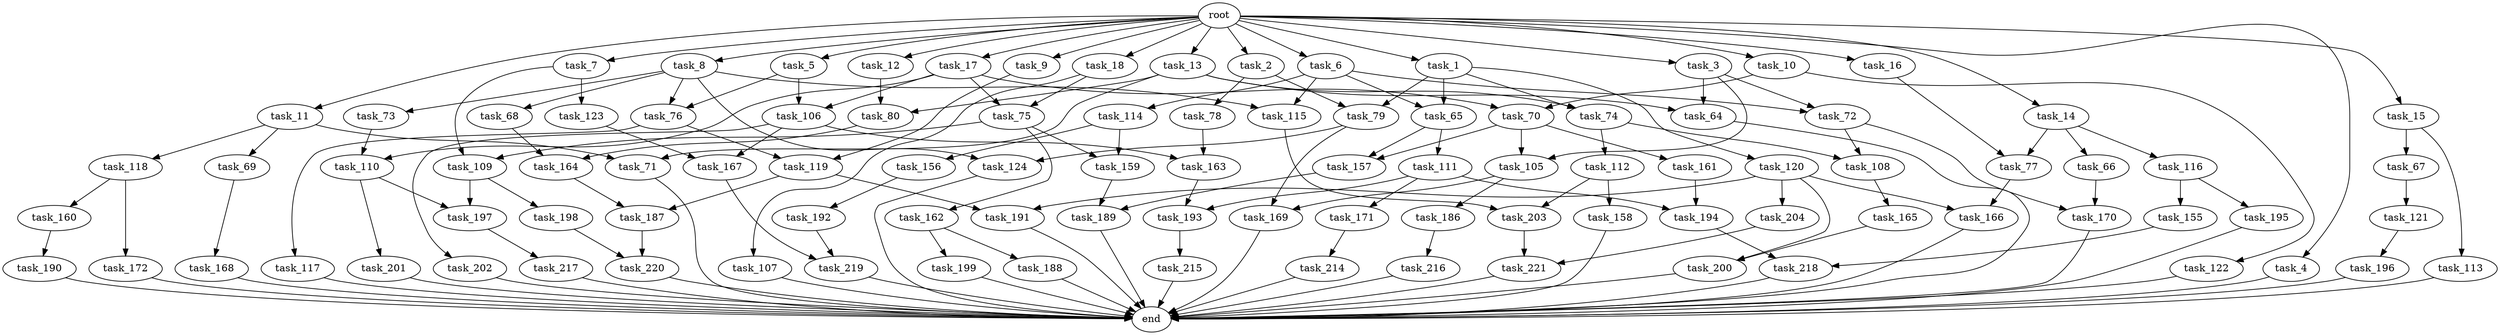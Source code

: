 digraph G {
  task_67 [size="21474836480.000000"];
  task_193 [size="55834574848.000000"];
  task_12 [size="102.400000"];
  task_201 [size="13743895347.200001"];
  task_5 [size="102.400000"];
  task_217 [size="30923764531.200001"];
  task_196 [size="13743895347.200001"];
  task_164 [size="63565515980.800003"];
  task_203 [size="38654705664.000000"];
  task_17 [size="102.400000"];
  task_2 [size="102.400000"];
  task_121 [size="7730941132.800000"];
  task_216 [size="13743895347.200001"];
  task_168 [size="21474836480.000000"];
  task_161 [size="69578470195.199997"];
  task_166 [size="83322365542.400009"];
  task_169 [size="91053306675.200012"];
  task_79 [size="52398601011.200005"];
  task_198 [size="54975581388.800003"];
  task_77 [size="34359738368.000000"];
  task_163 [size="24910810316.800003"];
  task_11 [size="102.400000"];
  task_71 [size="21474836480.000000"];
  task_167 [size="89335319756.800003"];
  task_165 [size="30923764531.200001"];
  task_191 [size="35218731827.200005"];
  task_64 [size="83322365542.400009"];
  task_156 [size="69578470195.199997"];
  task_76 [size="155477816115.200012"];
  root [size="0.000000"];
  task_72 [size="139156940390.399994"];
  task_69 [size="7730941132.800000"];
  task_119 [size="84181359001.600006"];
  task_74 [size="35218731827.200005"];
  end [size="0.000000"];
  task_190 [size="42090679500.800003"];
  task_114 [size="69578470195.199997"];
  task_8 [size="102.400000"];
  task_155 [size="3435973836.800000"];
  task_18 [size="102.400000"];
  task_215 [size="85899345920.000000"];
  task_109 [size="73014444032.000000"];
  task_122 [size="30923764531.200001"];
  task_194 [size="45526653337.600006"];
  task_105 [size="139156940390.399994"];
  task_160 [size="85899345920.000000"];
  task_66 [size="3435973836.800000"];
  task_186 [size="69578470195.199997"];
  task_214 [size="85899345920.000000"];
  task_188 [size="30923764531.200001"];
  task_116 [size="3435973836.800000"];
  task_199 [size="30923764531.200001"];
  task_1 [size="102.400000"];
  task_3 [size="102.400000"];
  task_200 [size="17179869184.000000"];
  task_157 [size="83322365542.400009"];
  task_220 [size="62706522521.600006"];
  task_189 [size="111669149696.000000"];
  task_75 [size="116823110451.200012"];
  task_9 [size="102.400000"];
  task_187 [size="29205777612.800003"];
  task_4 [size="102.400000"];
  task_111 [size="13743895347.200001"];
  task_123 [size="30923764531.200001"];
  task_117 [size="42090679500.800003"];
  task_16 [size="102.400000"];
  task_68 [size="85899345920.000000"];
  task_7 [size="102.400000"];
  task_159 [size="111669149696.000000"];
  task_6 [size="102.400000"];
  task_221 [size="111669149696.000000"];
  task_170 [size="35218731827.200005"];
  task_192 [size="54975581388.800003"];
  task_112 [size="30923764531.200001"];
  task_65 [size="91053306675.200012"];
  task_115 [size="155477816115.200012"];
  task_158 [size="7730941132.800000"];
  task_202 [size="3435973836.800000"];
  task_118 [size="7730941132.800000"];
  task_80 [size="17179869184.000000"];
  task_204 [size="13743895347.200001"];
  task_124 [size="107374182400.000000"];
  task_73 [size="85899345920.000000"];
  task_162 [size="42090679500.800003"];
  task_13 [size="102.400000"];
  task_15 [size="102.400000"];
  task_120 [size="21474836480.000000"];
  task_113 [size="21474836480.000000"];
  task_195 [size="3435973836.800000"];
  task_171 [size="42090679500.800003"];
  task_70 [size="61847529062.400002"];
  task_197 [size="68719476736.000000"];
  task_218 [size="27487790694.400002"];
  task_219 [size="111669149696.000000"];
  task_78 [size="30923764531.200001"];
  task_10 [size="102.400000"];
  task_14 [size="102.400000"];
  task_110 [size="34359738368.000000"];
  task_108 [size="44667659878.400002"];
  task_106 [size="100502234726.400009"];
  task_107 [size="85899345920.000000"];
  task_172 [size="85899345920.000000"];

  task_67 -> task_121 [size="75497472.000000"];
  task_193 -> task_215 [size="838860800.000000"];
  task_12 -> task_80 [size="33554432.000000"];
  task_201 -> end [size="1.000000"];
  task_5 -> task_106 [size="679477248.000000"];
  task_5 -> task_76 [size="679477248.000000"];
  task_217 -> end [size="1.000000"];
  task_196 -> end [size="1.000000"];
  task_164 -> task_187 [size="75497472.000000"];
  task_203 -> task_221 [size="411041792.000000"];
  task_17 -> task_110 [size="301989888.000000"];
  task_17 -> task_106 [size="301989888.000000"];
  task_17 -> task_75 [size="301989888.000000"];
  task_17 -> task_70 [size="301989888.000000"];
  task_2 -> task_79 [size="301989888.000000"];
  task_2 -> task_78 [size="301989888.000000"];
  task_121 -> task_196 [size="134217728.000000"];
  task_216 -> end [size="1.000000"];
  task_168 -> end [size="1.000000"];
  task_161 -> task_194 [size="33554432.000000"];
  task_166 -> end [size="1.000000"];
  task_169 -> end [size="1.000000"];
  task_79 -> task_169 [size="209715200.000000"];
  task_79 -> task_124 [size="209715200.000000"];
  task_198 -> task_220 [size="75497472.000000"];
  task_77 -> task_166 [size="679477248.000000"];
  task_163 -> task_193 [size="134217728.000000"];
  task_11 -> task_118 [size="75497472.000000"];
  task_11 -> task_69 [size="75497472.000000"];
  task_11 -> task_71 [size="75497472.000000"];
  task_71 -> end [size="1.000000"];
  task_167 -> task_219 [size="679477248.000000"];
  task_165 -> task_200 [size="33554432.000000"];
  task_191 -> end [size="1.000000"];
  task_64 -> end [size="1.000000"];
  task_156 -> task_192 [size="536870912.000000"];
  task_76 -> task_119 [size="411041792.000000"];
  task_76 -> task_117 [size="411041792.000000"];
  root -> task_7 [size="1.000000"];
  root -> task_8 [size="1.000000"];
  root -> task_12 [size="1.000000"];
  root -> task_18 [size="1.000000"];
  root -> task_1 [size="1.000000"];
  root -> task_3 [size="1.000000"];
  root -> task_16 [size="1.000000"];
  root -> task_5 [size="1.000000"];
  root -> task_10 [size="1.000000"];
  root -> task_6 [size="1.000000"];
  root -> task_17 [size="1.000000"];
  root -> task_9 [size="1.000000"];
  root -> task_11 [size="1.000000"];
  root -> task_4 [size="1.000000"];
  root -> task_13 [size="1.000000"];
  root -> task_2 [size="1.000000"];
  root -> task_14 [size="1.000000"];
  root -> task_15 [size="1.000000"];
  task_72 -> task_108 [size="134217728.000000"];
  task_72 -> task_170 [size="134217728.000000"];
  task_69 -> task_168 [size="209715200.000000"];
  task_119 -> task_187 [size="209715200.000000"];
  task_119 -> task_191 [size="209715200.000000"];
  task_74 -> task_112 [size="301989888.000000"];
  task_74 -> task_108 [size="301989888.000000"];
  task_190 -> end [size="1.000000"];
  task_114 -> task_156 [size="679477248.000000"];
  task_114 -> task_159 [size="679477248.000000"];
  task_8 -> task_68 [size="838860800.000000"];
  task_8 -> task_124 [size="838860800.000000"];
  task_8 -> task_76 [size="838860800.000000"];
  task_8 -> task_73 [size="838860800.000000"];
  task_8 -> task_115 [size="838860800.000000"];
  task_155 -> task_218 [size="134217728.000000"];
  task_18 -> task_75 [size="838860800.000000"];
  task_18 -> task_107 [size="838860800.000000"];
  task_215 -> end [size="1.000000"];
  task_109 -> task_197 [size="536870912.000000"];
  task_109 -> task_198 [size="536870912.000000"];
  task_122 -> end [size="1.000000"];
  task_194 -> task_218 [size="134217728.000000"];
  task_105 -> task_169 [size="679477248.000000"];
  task_105 -> task_186 [size="679477248.000000"];
  task_160 -> task_190 [size="411041792.000000"];
  task_66 -> task_170 [size="209715200.000000"];
  task_186 -> task_216 [size="134217728.000000"];
  task_214 -> end [size="1.000000"];
  task_188 -> end [size="1.000000"];
  task_116 -> task_195 [size="33554432.000000"];
  task_116 -> task_155 [size="33554432.000000"];
  task_199 -> end [size="1.000000"];
  task_1 -> task_79 [size="209715200.000000"];
  task_1 -> task_65 [size="209715200.000000"];
  task_1 -> task_120 [size="209715200.000000"];
  task_1 -> task_74 [size="209715200.000000"];
  task_3 -> task_64 [size="679477248.000000"];
  task_3 -> task_72 [size="679477248.000000"];
  task_3 -> task_105 [size="679477248.000000"];
  task_200 -> end [size="1.000000"];
  task_157 -> task_189 [size="411041792.000000"];
  task_220 -> end [size="1.000000"];
  task_189 -> end [size="1.000000"];
  task_75 -> task_109 [size="411041792.000000"];
  task_75 -> task_159 [size="411041792.000000"];
  task_75 -> task_162 [size="411041792.000000"];
  task_9 -> task_119 [size="411041792.000000"];
  task_187 -> task_220 [size="536870912.000000"];
  task_4 -> end [size="1.000000"];
  task_111 -> task_171 [size="411041792.000000"];
  task_111 -> task_193 [size="411041792.000000"];
  task_111 -> task_194 [size="411041792.000000"];
  task_123 -> task_167 [size="838860800.000000"];
  task_117 -> end [size="1.000000"];
  task_16 -> task_77 [size="301989888.000000"];
  task_68 -> task_164 [size="209715200.000000"];
  task_7 -> task_109 [size="301989888.000000"];
  task_7 -> task_123 [size="301989888.000000"];
  task_159 -> task_189 [size="679477248.000000"];
  task_6 -> task_65 [size="679477248.000000"];
  task_6 -> task_114 [size="679477248.000000"];
  task_6 -> task_72 [size="679477248.000000"];
  task_6 -> task_115 [size="679477248.000000"];
  task_221 -> end [size="1.000000"];
  task_170 -> end [size="1.000000"];
  task_192 -> task_219 [size="411041792.000000"];
  task_112 -> task_203 [size="75497472.000000"];
  task_112 -> task_158 [size="75497472.000000"];
  task_65 -> task_111 [size="134217728.000000"];
  task_65 -> task_157 [size="134217728.000000"];
  task_115 -> task_203 [size="301989888.000000"];
  task_158 -> end [size="1.000000"];
  task_202 -> end [size="1.000000"];
  task_118 -> task_160 [size="838860800.000000"];
  task_118 -> task_172 [size="838860800.000000"];
  task_80 -> task_164 [size="411041792.000000"];
  task_204 -> task_221 [size="679477248.000000"];
  task_124 -> end [size="1.000000"];
  task_73 -> task_110 [size="33554432.000000"];
  task_162 -> task_199 [size="301989888.000000"];
  task_162 -> task_188 [size="301989888.000000"];
  task_13 -> task_64 [size="134217728.000000"];
  task_13 -> task_71 [size="134217728.000000"];
  task_13 -> task_80 [size="134217728.000000"];
  task_13 -> task_74 [size="134217728.000000"];
  task_15 -> task_67 [size="209715200.000000"];
  task_15 -> task_113 [size="209715200.000000"];
  task_120 -> task_166 [size="134217728.000000"];
  task_120 -> task_204 [size="134217728.000000"];
  task_120 -> task_200 [size="134217728.000000"];
  task_120 -> task_191 [size="134217728.000000"];
  task_113 -> end [size="1.000000"];
  task_195 -> end [size="1.000000"];
  task_171 -> task_214 [size="838860800.000000"];
  task_70 -> task_157 [size="679477248.000000"];
  task_70 -> task_105 [size="679477248.000000"];
  task_70 -> task_161 [size="679477248.000000"];
  task_197 -> task_217 [size="301989888.000000"];
  task_218 -> end [size="1.000000"];
  task_219 -> end [size="1.000000"];
  task_78 -> task_163 [size="209715200.000000"];
  task_10 -> task_122 [size="301989888.000000"];
  task_10 -> task_70 [size="301989888.000000"];
  task_14 -> task_116 [size="33554432.000000"];
  task_14 -> task_66 [size="33554432.000000"];
  task_14 -> task_77 [size="33554432.000000"];
  task_110 -> task_201 [size="134217728.000000"];
  task_110 -> task_197 [size="134217728.000000"];
  task_108 -> task_165 [size="301989888.000000"];
  task_106 -> task_202 [size="33554432.000000"];
  task_106 -> task_163 [size="33554432.000000"];
  task_106 -> task_167 [size="33554432.000000"];
  task_107 -> end [size="1.000000"];
  task_172 -> end [size="1.000000"];
}
